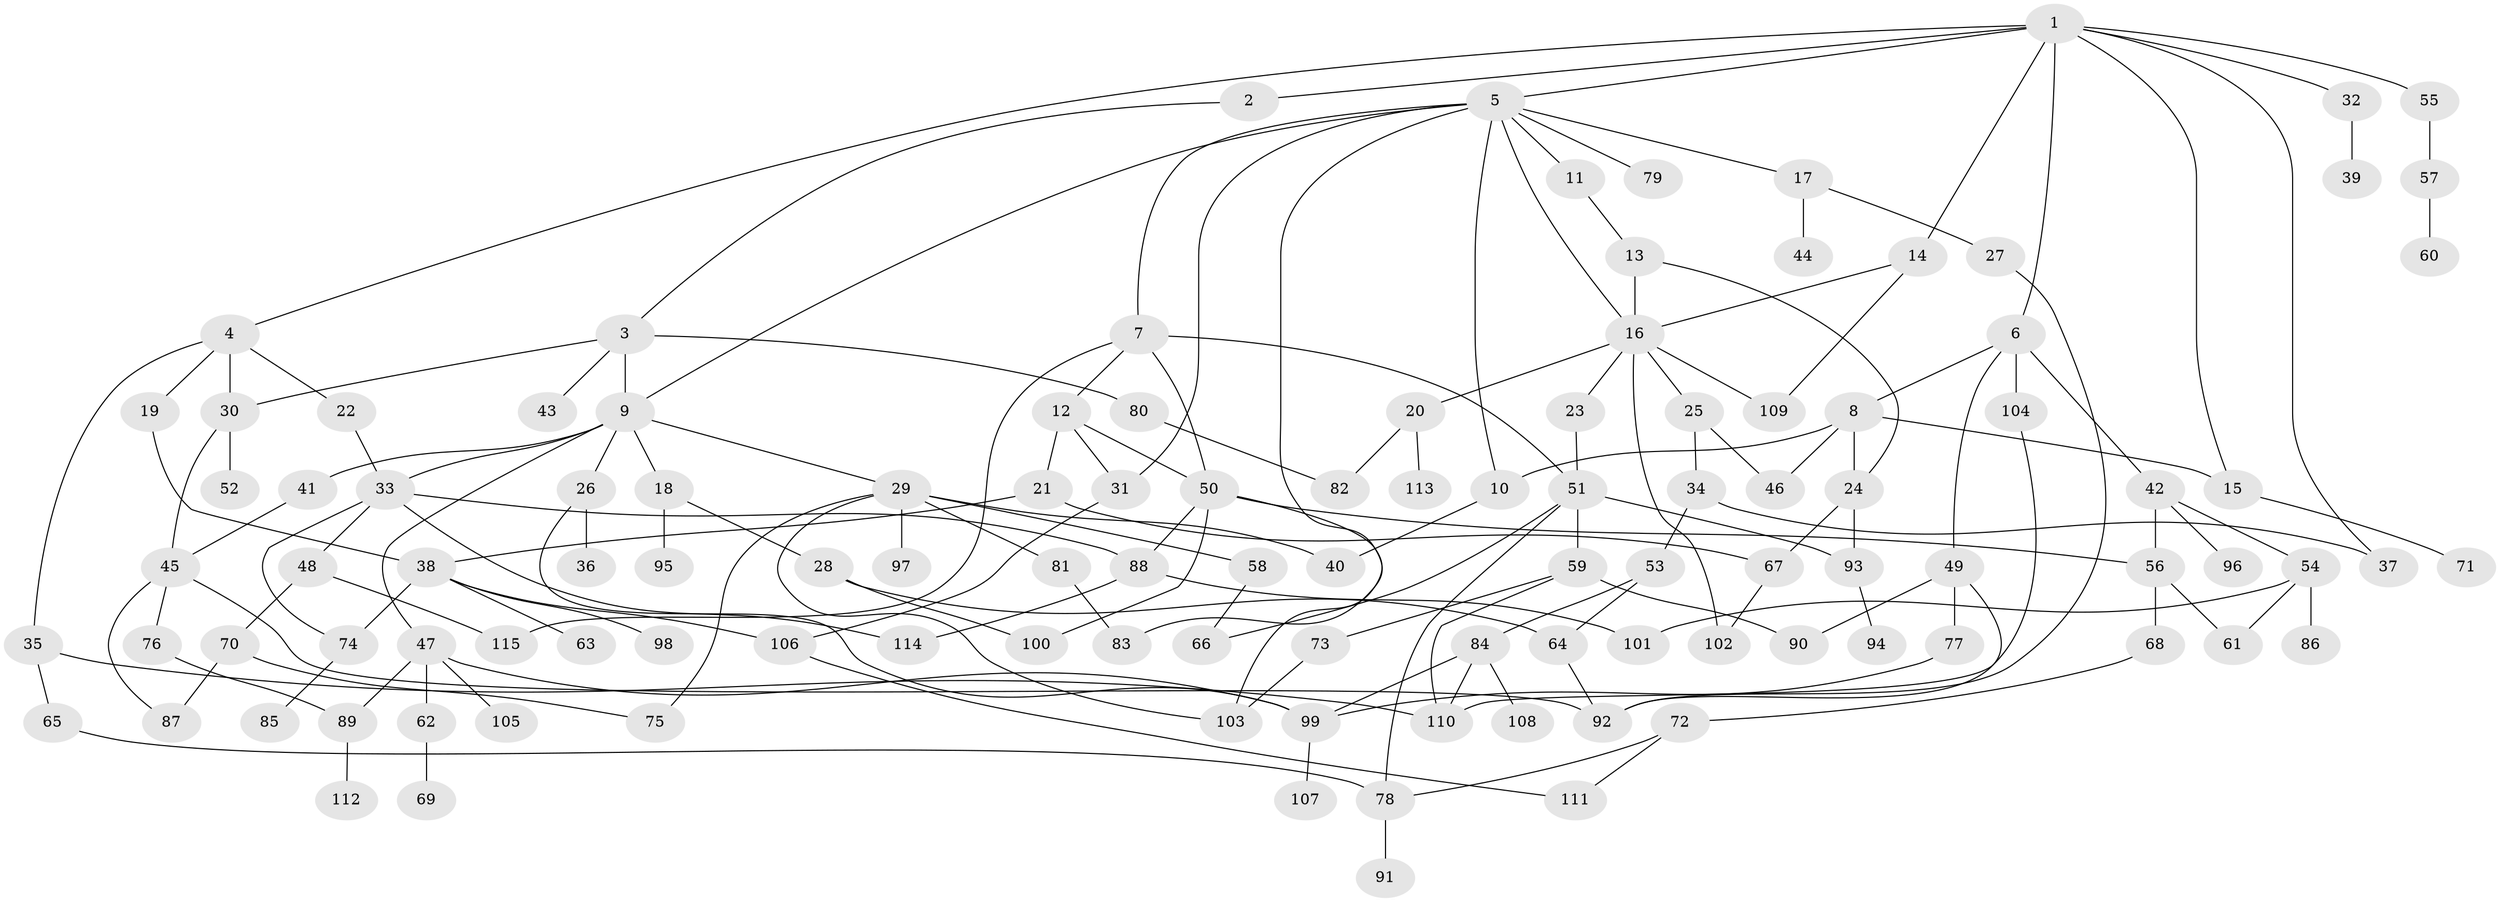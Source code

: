 // Generated by graph-tools (version 1.1) at 2025/41/03/09/25 04:41:00]
// undirected, 115 vertices, 165 edges
graph export_dot {
graph [start="1"]
  node [color=gray90,style=filled];
  1;
  2;
  3;
  4;
  5;
  6;
  7;
  8;
  9;
  10;
  11;
  12;
  13;
  14;
  15;
  16;
  17;
  18;
  19;
  20;
  21;
  22;
  23;
  24;
  25;
  26;
  27;
  28;
  29;
  30;
  31;
  32;
  33;
  34;
  35;
  36;
  37;
  38;
  39;
  40;
  41;
  42;
  43;
  44;
  45;
  46;
  47;
  48;
  49;
  50;
  51;
  52;
  53;
  54;
  55;
  56;
  57;
  58;
  59;
  60;
  61;
  62;
  63;
  64;
  65;
  66;
  67;
  68;
  69;
  70;
  71;
  72;
  73;
  74;
  75;
  76;
  77;
  78;
  79;
  80;
  81;
  82;
  83;
  84;
  85;
  86;
  87;
  88;
  89;
  90;
  91;
  92;
  93;
  94;
  95;
  96;
  97;
  98;
  99;
  100;
  101;
  102;
  103;
  104;
  105;
  106;
  107;
  108;
  109;
  110;
  111;
  112;
  113;
  114;
  115;
  1 -- 2;
  1 -- 4;
  1 -- 5;
  1 -- 6;
  1 -- 14;
  1 -- 15;
  1 -- 32;
  1 -- 55;
  1 -- 37;
  2 -- 3;
  3 -- 9;
  3 -- 43;
  3 -- 80;
  3 -- 30;
  4 -- 19;
  4 -- 22;
  4 -- 30;
  4 -- 35;
  5 -- 7;
  5 -- 10;
  5 -- 11;
  5 -- 16;
  5 -- 17;
  5 -- 31;
  5 -- 79;
  5 -- 83;
  5 -- 9;
  6 -- 8;
  6 -- 42;
  6 -- 49;
  6 -- 104;
  7 -- 12;
  7 -- 50;
  7 -- 51;
  7 -- 115;
  8 -- 46;
  8 -- 10;
  8 -- 15;
  8 -- 24;
  9 -- 18;
  9 -- 26;
  9 -- 29;
  9 -- 41;
  9 -- 47;
  9 -- 33;
  10 -- 40;
  11 -- 13;
  12 -- 21;
  12 -- 31;
  12 -- 50;
  13 -- 24;
  13 -- 16;
  14 -- 109;
  14 -- 16;
  15 -- 71;
  16 -- 20;
  16 -- 23;
  16 -- 25;
  16 -- 102;
  16 -- 109;
  17 -- 27;
  17 -- 44;
  18 -- 28;
  18 -- 95;
  19 -- 38;
  20 -- 82;
  20 -- 113;
  21 -- 67;
  21 -- 38;
  22 -- 33;
  23 -- 51;
  24 -- 93;
  24 -- 67;
  25 -- 34;
  25 -- 46;
  26 -- 36;
  26 -- 99;
  27 -- 92;
  28 -- 100;
  28 -- 64;
  29 -- 58;
  29 -- 81;
  29 -- 97;
  29 -- 103;
  29 -- 40;
  29 -- 75;
  30 -- 45;
  30 -- 52;
  31 -- 106;
  32 -- 39;
  33 -- 48;
  33 -- 88;
  33 -- 74;
  33 -- 114;
  34 -- 37;
  34 -- 53;
  35 -- 65;
  35 -- 110;
  38 -- 63;
  38 -- 74;
  38 -- 98;
  38 -- 106;
  41 -- 45;
  42 -- 54;
  42 -- 56;
  42 -- 96;
  45 -- 76;
  45 -- 92;
  45 -- 87;
  47 -- 62;
  47 -- 89;
  47 -- 105;
  47 -- 99;
  48 -- 70;
  48 -- 115;
  49 -- 77;
  49 -- 90;
  49 -- 92;
  50 -- 103;
  50 -- 100;
  50 -- 56;
  50 -- 88;
  51 -- 59;
  51 -- 66;
  51 -- 93;
  51 -- 78;
  53 -- 64;
  53 -- 84;
  54 -- 61;
  54 -- 86;
  54 -- 101;
  55 -- 57;
  56 -- 68;
  56 -- 61;
  57 -- 60;
  58 -- 66;
  59 -- 73;
  59 -- 90;
  59 -- 110;
  62 -- 69;
  64 -- 92;
  65 -- 78;
  67 -- 102;
  68 -- 72;
  70 -- 75;
  70 -- 87;
  72 -- 111;
  72 -- 78;
  73 -- 103;
  74 -- 85;
  76 -- 89;
  77 -- 99;
  78 -- 91;
  80 -- 82;
  81 -- 83;
  84 -- 108;
  84 -- 110;
  84 -- 99;
  88 -- 101;
  88 -- 114;
  89 -- 112;
  93 -- 94;
  99 -- 107;
  104 -- 110;
  106 -- 111;
}
